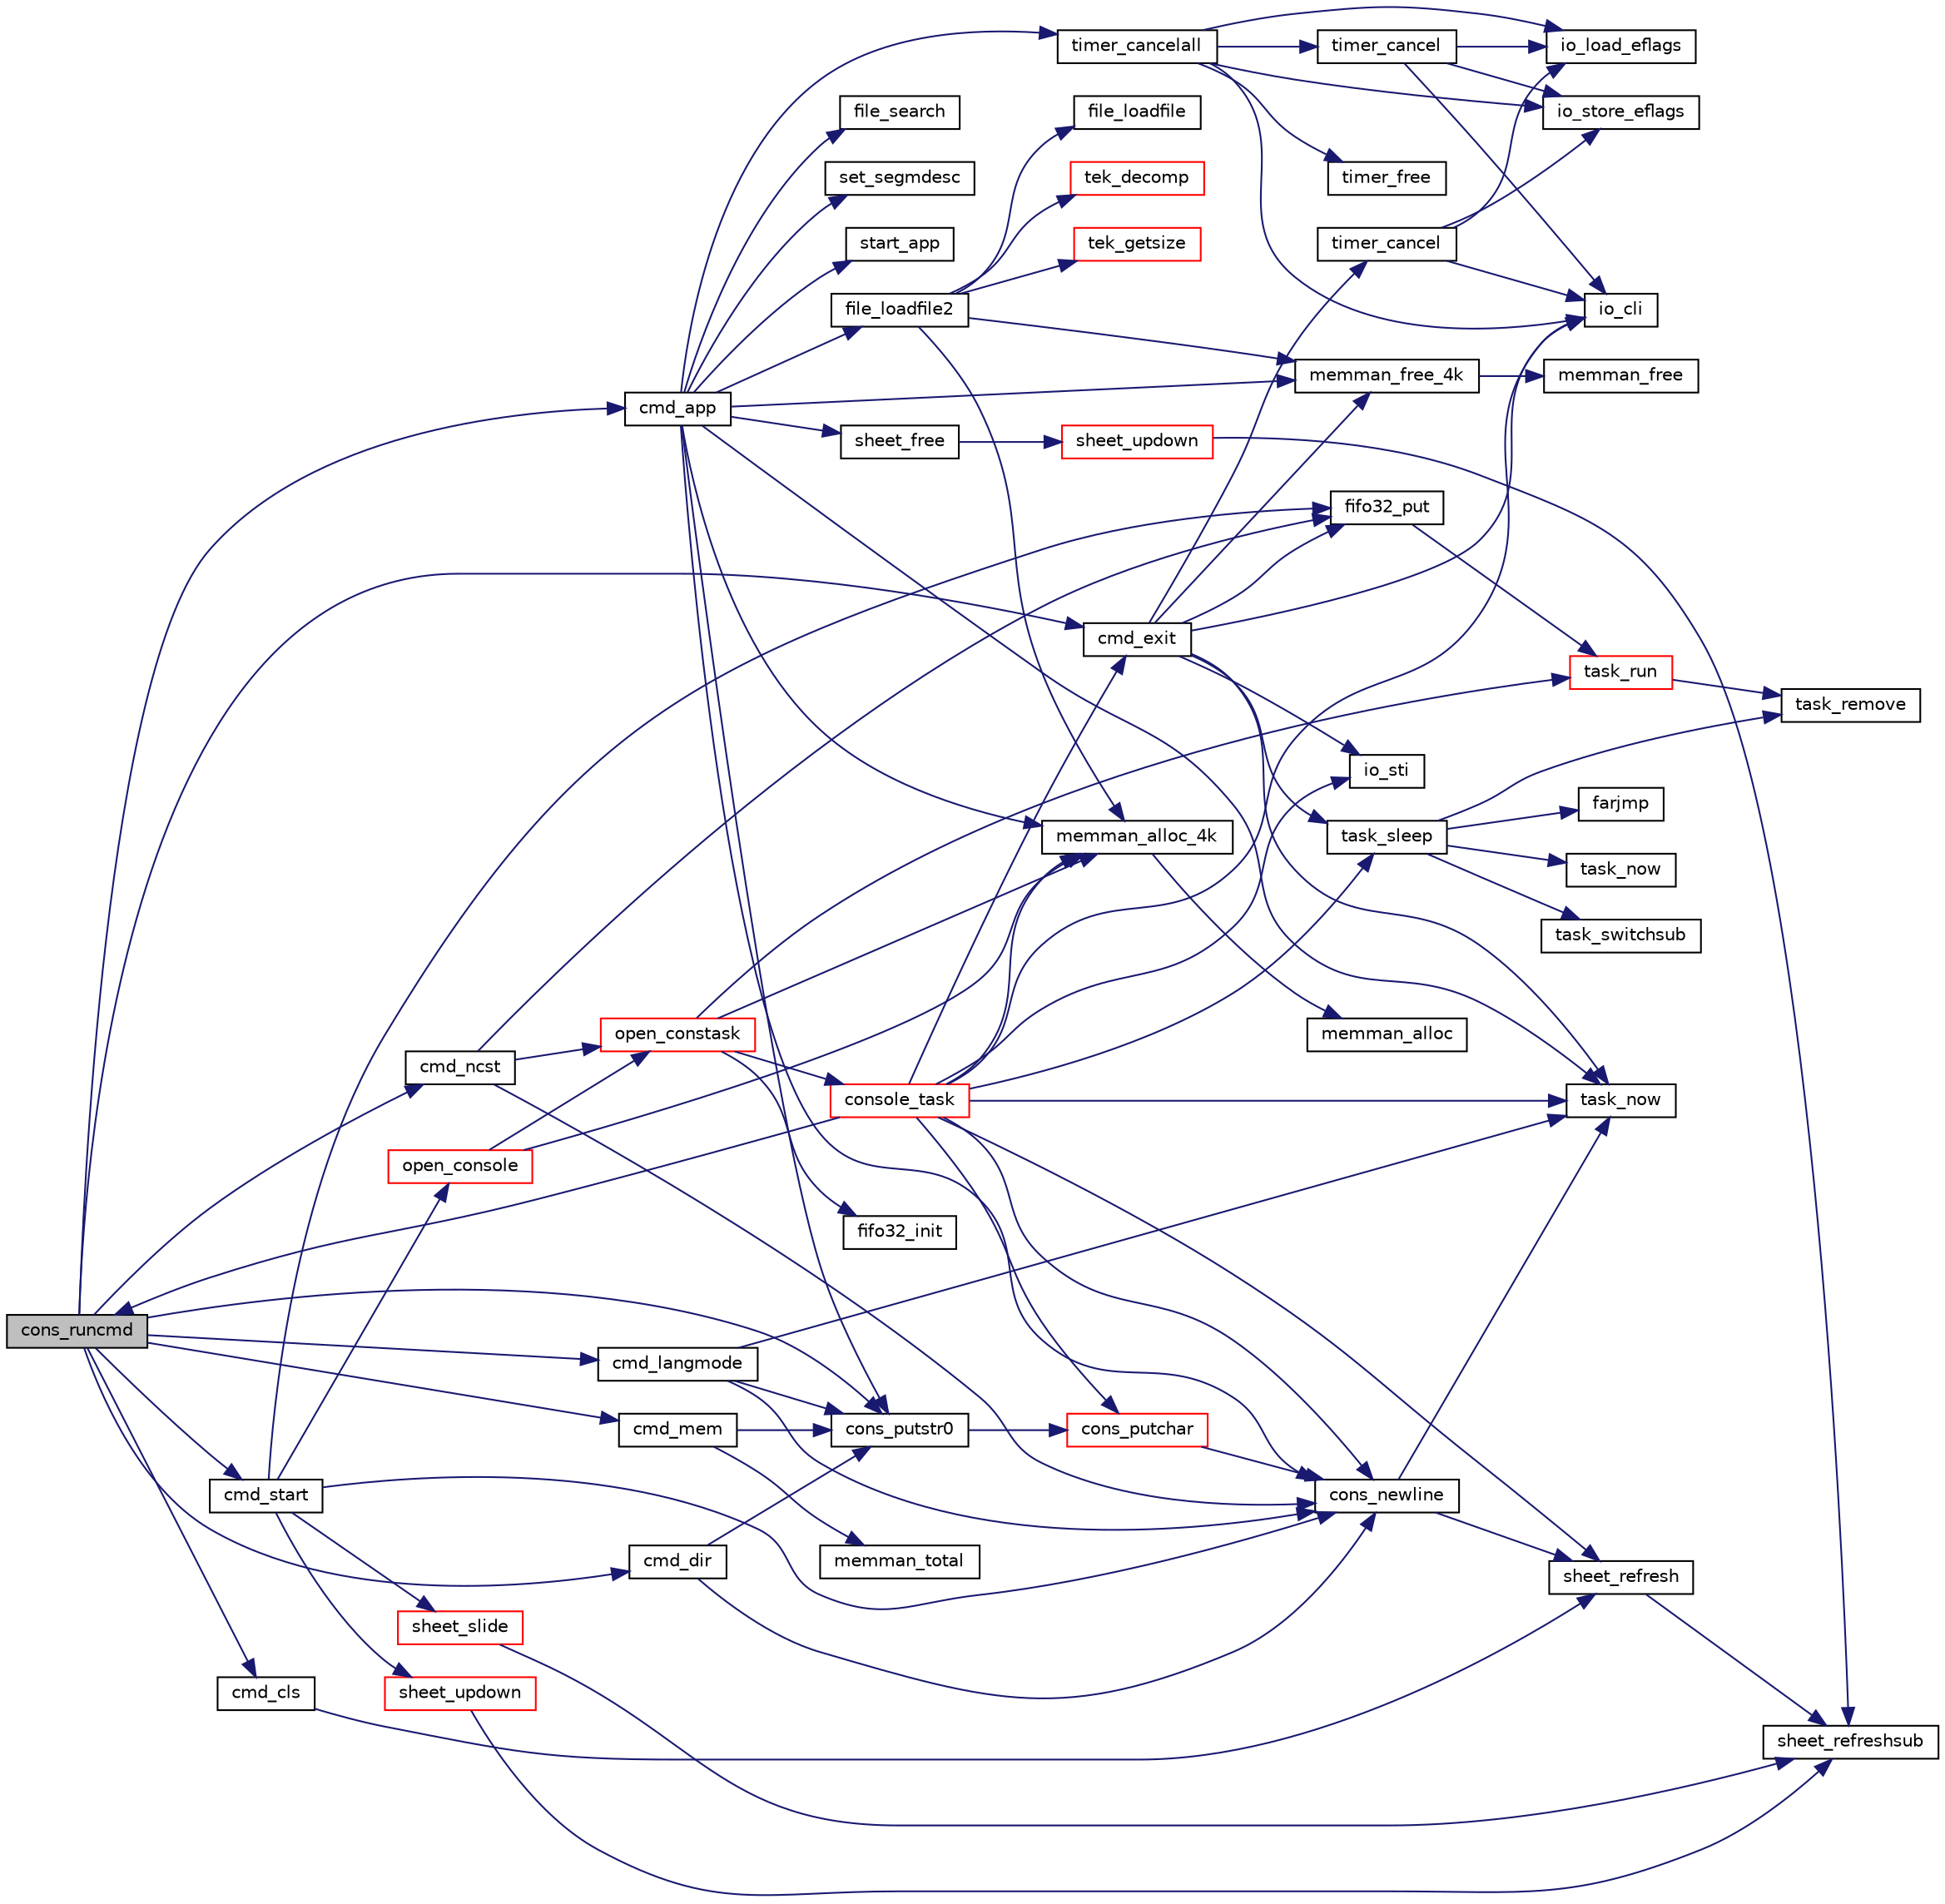 digraph "cons_runcmd"
{
 // LATEX_PDF_SIZE
  edge [fontname="Helvetica",fontsize="10",labelfontname="Helvetica",labelfontsize="10"];
  node [fontname="Helvetica",fontsize="10",shape=record];
  rankdir="LR";
  Node1 [label="cons_runcmd",height=0.2,width=0.4,color="black", fillcolor="grey75", style="filled", fontcolor="black",tooltip=" "];
  Node1 -> Node2 [color="midnightblue",fontsize="10",style="solid"];
  Node2 [label="cmd_app",height=0.2,width=0.4,color="black", fillcolor="white", style="filled",URL="$console_8c.html#ac543899ee5ce9621fa024d0ee3098f3d",tooltip=" "];
  Node2 -> Node3 [color="midnightblue",fontsize="10",style="solid"];
  Node3 [label="cons_newline",height=0.2,width=0.4,color="black", fillcolor="white", style="filled",URL="$console_8c.html#ac3fc0a555ac1405cc89bc6eb62641b54",tooltip=" "];
  Node3 -> Node4 [color="midnightblue",fontsize="10",style="solid"];
  Node4 [label="sheet_refresh",height=0.2,width=0.4,color="black", fillcolor="white", style="filled",URL="$bootpack_8h.html#a8befd8f5c365aec65bfa164d00e140ca",tooltip=" "];
  Node4 -> Node5 [color="midnightblue",fontsize="10",style="solid"];
  Node5 [label="sheet_refreshsub",height=0.2,width=0.4,color="black", fillcolor="white", style="filled",URL="$sheet_8c.html#a0016600e2d7feeb0a12089156b9307a4",tooltip=" "];
  Node3 -> Node6 [color="midnightblue",fontsize="10",style="solid"];
  Node6 [label="task_now",height=0.2,width=0.4,color="black", fillcolor="white", style="filled",URL="$bootpack_8h.html#a72a85d580d503d9c2743398e78ab612b",tooltip=" "];
  Node2 -> Node7 [color="midnightblue",fontsize="10",style="solid"];
  Node7 [label="cons_putstr0",height=0.2,width=0.4,color="black", fillcolor="white", style="filled",URL="$console_8c.html#a6a3da535464b8bd88457538ad73058e1",tooltip=" "];
  Node7 -> Node8 [color="midnightblue",fontsize="10",style="solid"];
  Node8 [label="cons_putchar",height=0.2,width=0.4,color="red", fillcolor="white", style="filled",URL="$console_8c.html#a4197ccd3ce2053ca0c778fed7da81252",tooltip=" "];
  Node8 -> Node3 [color="midnightblue",fontsize="10",style="solid"];
  Node2 -> Node13 [color="midnightblue",fontsize="10",style="solid"];
  Node13 [label="file_loadfile2",height=0.2,width=0.4,color="black", fillcolor="white", style="filled",URL="$bootpack_8h.html#a33cd1c9ec67b310356d3e8a71868c156",tooltip=" "];
  Node13 -> Node14 [color="midnightblue",fontsize="10",style="solid"];
  Node14 [label="file_loadfile",height=0.2,width=0.4,color="black", fillcolor="white", style="filled",URL="$file_8c.html#a42bc90f073a4c6e4402de1ccbf1747bd",tooltip=" "];
  Node13 -> Node15 [color="midnightblue",fontsize="10",style="solid"];
  Node15 [label="memman_alloc_4k",height=0.2,width=0.4,color="black", fillcolor="white", style="filled",URL="$bootpack_8h.html#a0b2b807ae567c0c3a0f5878b6ea95383",tooltip=" "];
  Node15 -> Node16 [color="midnightblue",fontsize="10",style="solid"];
  Node16 [label="memman_alloc",height=0.2,width=0.4,color="black", fillcolor="white", style="filled",URL="$memory_8c.html#a3a44e2ae3c434e982c7b906e00af831a",tooltip=" "];
  Node13 -> Node17 [color="midnightblue",fontsize="10",style="solid"];
  Node17 [label="memman_free_4k",height=0.2,width=0.4,color="black", fillcolor="white", style="filled",URL="$bootpack_8h.html#acad1337e14f758731d8241ee094d1a86",tooltip=" "];
  Node17 -> Node18 [color="midnightblue",fontsize="10",style="solid"];
  Node18 [label="memman_free",height=0.2,width=0.4,color="black", fillcolor="white", style="filled",URL="$memory_8c.html#a4d14a01ac8b137a266aafe80c5102a52",tooltip=" "];
  Node13 -> Node19 [color="midnightblue",fontsize="10",style="solid"];
  Node19 [label="tek_decomp",height=0.2,width=0.4,color="red", fillcolor="white", style="filled",URL="$bootpack_8h.html#a65ad1e05ea04302ba9c7a2b8b2b2bf99",tooltip=" "];
  Node13 -> Node34 [color="midnightblue",fontsize="10",style="solid"];
  Node34 [label="tek_getsize",height=0.2,width=0.4,color="red", fillcolor="white", style="filled",URL="$bootpack_8h.html#aa88ef0b8b73e80fbcdf4e9a3d5da3844",tooltip=" "];
  Node2 -> Node35 [color="midnightblue",fontsize="10",style="solid"];
  Node35 [label="file_search",height=0.2,width=0.4,color="black", fillcolor="white", style="filled",URL="$bootpack_8h.html#a351fe46d5dd8d8fa194636c54ff2acaf",tooltip=" "];
  Node2 -> Node15 [color="midnightblue",fontsize="10",style="solid"];
  Node2 -> Node17 [color="midnightblue",fontsize="10",style="solid"];
  Node2 -> Node36 [color="midnightblue",fontsize="10",style="solid"];
  Node36 [label="set_segmdesc",height=0.2,width=0.4,color="black", fillcolor="white", style="filled",URL="$bootpack_8h.html#a3d51340647ade1a89f63e7b841e48176",tooltip=" "];
  Node2 -> Node37 [color="midnightblue",fontsize="10",style="solid"];
  Node37 [label="sheet_free",height=0.2,width=0.4,color="black", fillcolor="white", style="filled",URL="$bootpack_8h.html#ac3586d30712a7294662c6588175348e0",tooltip=" "];
  Node37 -> Node38 [color="midnightblue",fontsize="10",style="solid"];
  Node38 [label="sheet_updown",height=0.2,width=0.4,color="red", fillcolor="white", style="filled",URL="$sheet_8c.html#ad590bf68e2aa06a5fe99c03ad4c56785",tooltip=" "];
  Node38 -> Node5 [color="midnightblue",fontsize="10",style="solid"];
  Node2 -> Node40 [color="midnightblue",fontsize="10",style="solid"];
  Node40 [label="start_app",height=0.2,width=0.4,color="black", fillcolor="white", style="filled",URL="$bootpack_8h.html#a568f37f8f793128215d42dbf50d88229",tooltip=" "];
  Node2 -> Node6 [color="midnightblue",fontsize="10",style="solid"];
  Node2 -> Node41 [color="midnightblue",fontsize="10",style="solid"];
  Node41 [label="timer_cancelall",height=0.2,width=0.4,color="black", fillcolor="white", style="filled",URL="$bootpack_8h.html#a9e8c4c0b106b605665e385fb682aac16",tooltip=" "];
  Node41 -> Node42 [color="midnightblue",fontsize="10",style="solid"];
  Node42 [label="io_cli",height=0.2,width=0.4,color="black", fillcolor="white", style="filled",URL="$bootpack_8h.html#a8efff3df95d8ca5965876fe8949f99ae",tooltip=" "];
  Node41 -> Node43 [color="midnightblue",fontsize="10",style="solid"];
  Node43 [label="io_load_eflags",height=0.2,width=0.4,color="black", fillcolor="white", style="filled",URL="$bootpack_8h.html#acf007bdb6d8bea64314996b7d7b01470",tooltip=" "];
  Node41 -> Node44 [color="midnightblue",fontsize="10",style="solid"];
  Node44 [label="io_store_eflags",height=0.2,width=0.4,color="black", fillcolor="white", style="filled",URL="$bootpack_8h.html#aac4f8e3e6b71a465592bdf1f5d4202ac",tooltip=" "];
  Node41 -> Node45 [color="midnightblue",fontsize="10",style="solid"];
  Node45 [label="timer_cancel",height=0.2,width=0.4,color="black", fillcolor="white", style="filled",URL="$timer_8c.html#ac6cae52d128dc87c24e060c6b4ba6e58",tooltip=" "];
  Node45 -> Node42 [color="midnightblue",fontsize="10",style="solid"];
  Node45 -> Node43 [color="midnightblue",fontsize="10",style="solid"];
  Node45 -> Node44 [color="midnightblue",fontsize="10",style="solid"];
  Node41 -> Node46 [color="midnightblue",fontsize="10",style="solid"];
  Node46 [label="timer_free",height=0.2,width=0.4,color="black", fillcolor="white", style="filled",URL="$timer_8c.html#a7450be2dc8158869f3e10567e7c18af6",tooltip=" "];
  Node1 -> Node47 [color="midnightblue",fontsize="10",style="solid"];
  Node47 [label="cmd_cls",height=0.2,width=0.4,color="black", fillcolor="white", style="filled",URL="$console_8c.html#a2cfd9d5784f0117d7e54462ee9cd62d6",tooltip=" "];
  Node47 -> Node4 [color="midnightblue",fontsize="10",style="solid"];
  Node1 -> Node48 [color="midnightblue",fontsize="10",style="solid"];
  Node48 [label="cmd_dir",height=0.2,width=0.4,color="black", fillcolor="white", style="filled",URL="$console_8c.html#a6fae3dc411d4d283fd16ef02602475a4",tooltip=" "];
  Node48 -> Node3 [color="midnightblue",fontsize="10",style="solid"];
  Node48 -> Node7 [color="midnightblue",fontsize="10",style="solid"];
  Node1 -> Node49 [color="midnightblue",fontsize="10",style="solid"];
  Node49 [label="cmd_exit",height=0.2,width=0.4,color="black", fillcolor="white", style="filled",URL="$console_8c.html#aa1ae787d73bbace090cbce5194ac0824",tooltip=" "];
  Node49 -> Node50 [color="midnightblue",fontsize="10",style="solid"];
  Node50 [label="fifo32_put",height=0.2,width=0.4,color="black", fillcolor="white", style="filled",URL="$bootpack_8h.html#a5c1bea596c94c2a89840d555c98abb84",tooltip=" "];
  Node50 -> Node51 [color="midnightblue",fontsize="10",style="solid"];
  Node51 [label="task_run",height=0.2,width=0.4,color="red", fillcolor="white", style="filled",URL="$bootpack_8h.html#a579117953072527527cd89b4ebc929ef",tooltip=" "];
  Node51 -> Node53 [color="midnightblue",fontsize="10",style="solid"];
  Node53 [label="task_remove",height=0.2,width=0.4,color="black", fillcolor="white", style="filled",URL="$mtask_8c.html#a11f14489f9989d977a88064d02e682ae",tooltip=" "];
  Node49 -> Node42 [color="midnightblue",fontsize="10",style="solid"];
  Node49 -> Node54 [color="midnightblue",fontsize="10",style="solid"];
  Node54 [label="io_sti",height=0.2,width=0.4,color="black", fillcolor="white", style="filled",URL="$bootpack_8h.html#a2c79d0d7b1caa7fe6260a55e5136872e",tooltip=" "];
  Node49 -> Node17 [color="midnightblue",fontsize="10",style="solid"];
  Node49 -> Node6 [color="midnightblue",fontsize="10",style="solid"];
  Node49 -> Node55 [color="midnightblue",fontsize="10",style="solid"];
  Node55 [label="task_sleep",height=0.2,width=0.4,color="black", fillcolor="white", style="filled",URL="$bootpack_8h.html#ad8d41e312627e0054a1a9d61ca173ff1",tooltip=" "];
  Node55 -> Node56 [color="midnightblue",fontsize="10",style="solid"];
  Node56 [label="farjmp",height=0.2,width=0.4,color="black", fillcolor="white", style="filled",URL="$bootpack_8h.html#a0c42a9b5531e7052d27e7389223cdf98",tooltip=" "];
  Node55 -> Node57 [color="midnightblue",fontsize="10",style="solid"];
  Node57 [label="task_now",height=0.2,width=0.4,color="black", fillcolor="white", style="filled",URL="$mtask_8c.html#a72a85d580d503d9c2743398e78ab612b",tooltip=" "];
  Node55 -> Node53 [color="midnightblue",fontsize="10",style="solid"];
  Node55 -> Node58 [color="midnightblue",fontsize="10",style="solid"];
  Node58 [label="task_switchsub",height=0.2,width=0.4,color="black", fillcolor="white", style="filled",URL="$mtask_8c.html#a5b13fad918e89f8ffa77326ea1989773",tooltip=" "];
  Node49 -> Node59 [color="midnightblue",fontsize="10",style="solid"];
  Node59 [label="timer_cancel",height=0.2,width=0.4,color="black", fillcolor="white", style="filled",URL="$bootpack_8h.html#ac6cae52d128dc87c24e060c6b4ba6e58",tooltip=" "];
  Node59 -> Node42 [color="midnightblue",fontsize="10",style="solid"];
  Node59 -> Node43 [color="midnightblue",fontsize="10",style="solid"];
  Node59 -> Node44 [color="midnightblue",fontsize="10",style="solid"];
  Node1 -> Node60 [color="midnightblue",fontsize="10",style="solid"];
  Node60 [label="cmd_langmode",height=0.2,width=0.4,color="black", fillcolor="white", style="filled",URL="$console_8c.html#ae4b5e634ac4512b6cbc40729a6732bc1",tooltip=" "];
  Node60 -> Node3 [color="midnightblue",fontsize="10",style="solid"];
  Node60 -> Node7 [color="midnightblue",fontsize="10",style="solid"];
  Node60 -> Node6 [color="midnightblue",fontsize="10",style="solid"];
  Node1 -> Node61 [color="midnightblue",fontsize="10",style="solid"];
  Node61 [label="cmd_mem",height=0.2,width=0.4,color="black", fillcolor="white", style="filled",URL="$console_8c.html#a7beea0ecae31c20285e08ce9c992c24d",tooltip=" "];
  Node61 -> Node7 [color="midnightblue",fontsize="10",style="solid"];
  Node61 -> Node62 [color="midnightblue",fontsize="10",style="solid"];
  Node62 [label="memman_total",height=0.2,width=0.4,color="black", fillcolor="white", style="filled",URL="$bootpack_8h.html#ac82886c8091f3a36903241216bc48ace",tooltip=" "];
  Node1 -> Node63 [color="midnightblue",fontsize="10",style="solid"];
  Node63 [label="cmd_ncst",height=0.2,width=0.4,color="black", fillcolor="white", style="filled",URL="$console_8c.html#a3f08f092f66404d51c2af42f76237980",tooltip=" "];
  Node63 -> Node3 [color="midnightblue",fontsize="10",style="solid"];
  Node63 -> Node50 [color="midnightblue",fontsize="10",style="solid"];
  Node63 -> Node64 [color="midnightblue",fontsize="10",style="solid"];
  Node64 [label="open_constask",height=0.2,width=0.4,color="red", fillcolor="white", style="filled",URL="$bootpack_8c.html#a79280c7e465953eeaa972574fce486ed",tooltip=" "];
  Node64 -> Node65 [color="midnightblue",fontsize="10",style="solid"];
  Node65 [label="console_task",height=0.2,width=0.4,color="red", fillcolor="white", style="filled",URL="$bootpack_8h.html#acf7b570f866fb6b0880a9fb988393e69",tooltip=" "];
  Node65 -> Node49 [color="midnightblue",fontsize="10",style="solid"];
  Node65 -> Node3 [color="midnightblue",fontsize="10",style="solid"];
  Node65 -> Node8 [color="midnightblue",fontsize="10",style="solid"];
  Node65 -> Node1 [color="midnightblue",fontsize="10",style="solid"];
  Node65 -> Node42 [color="midnightblue",fontsize="10",style="solid"];
  Node65 -> Node54 [color="midnightblue",fontsize="10",style="solid"];
  Node65 -> Node15 [color="midnightblue",fontsize="10",style="solid"];
  Node65 -> Node4 [color="midnightblue",fontsize="10",style="solid"];
  Node65 -> Node6 [color="midnightblue",fontsize="10",style="solid"];
  Node65 -> Node55 [color="midnightblue",fontsize="10",style="solid"];
  Node64 -> Node72 [color="midnightblue",fontsize="10",style="solid"];
  Node72 [label="fifo32_init",height=0.2,width=0.4,color="black", fillcolor="white", style="filled",URL="$bootpack_8h.html#a4eac38701a0d14f4ccd26e777acbb173",tooltip=" "];
  Node64 -> Node15 [color="midnightblue",fontsize="10",style="solid"];
  Node64 -> Node51 [color="midnightblue",fontsize="10",style="solid"];
  Node1 -> Node74 [color="midnightblue",fontsize="10",style="solid"];
  Node74 [label="cmd_start",height=0.2,width=0.4,color="black", fillcolor="white", style="filled",URL="$console_8c.html#af8d7dae21f111aecc555ba5e14df4265",tooltip=" "];
  Node74 -> Node3 [color="midnightblue",fontsize="10",style="solid"];
  Node74 -> Node50 [color="midnightblue",fontsize="10",style="solid"];
  Node74 -> Node75 [color="midnightblue",fontsize="10",style="solid"];
  Node75 [label="open_console",height=0.2,width=0.4,color="red", fillcolor="white", style="filled",URL="$bootpack_8c.html#a6a7720c122ae0f96494e98c38c6e365e",tooltip=" "];
  Node75 -> Node15 [color="midnightblue",fontsize="10",style="solid"];
  Node75 -> Node64 [color="midnightblue",fontsize="10",style="solid"];
  Node74 -> Node81 [color="midnightblue",fontsize="10",style="solid"];
  Node81 [label="sheet_slide",height=0.2,width=0.4,color="red", fillcolor="white", style="filled",URL="$bootpack_8h.html#aca08bb322ec0c2110e2a071e383832de",tooltip=" "];
  Node81 -> Node5 [color="midnightblue",fontsize="10",style="solid"];
  Node74 -> Node82 [color="midnightblue",fontsize="10",style="solid"];
  Node82 [label="sheet_updown",height=0.2,width=0.4,color="red", fillcolor="white", style="filled",URL="$bootpack_8h.html#ad590bf68e2aa06a5fe99c03ad4c56785",tooltip=" "];
  Node82 -> Node5 [color="midnightblue",fontsize="10",style="solid"];
  Node1 -> Node7 [color="midnightblue",fontsize="10",style="solid"];
}
